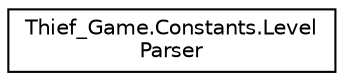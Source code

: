 digraph "Иерархия классов. Графический вид."
{
 // LATEX_PDF_SIZE
  edge [fontname="Helvetica",fontsize="10",labelfontname="Helvetica",labelfontsize="10"];
  node [fontname="Helvetica",fontsize="10",shape=record];
  rankdir="LR";
  Node0 [label="Thief_Game.Constants.Level\lParser",height=0.2,width=0.4,color="black", fillcolor="white", style="filled",URL="$class_thief___game_1_1_constants_1_1_level_parser.html",tooltip="Constans for LevelLoader"];
}
